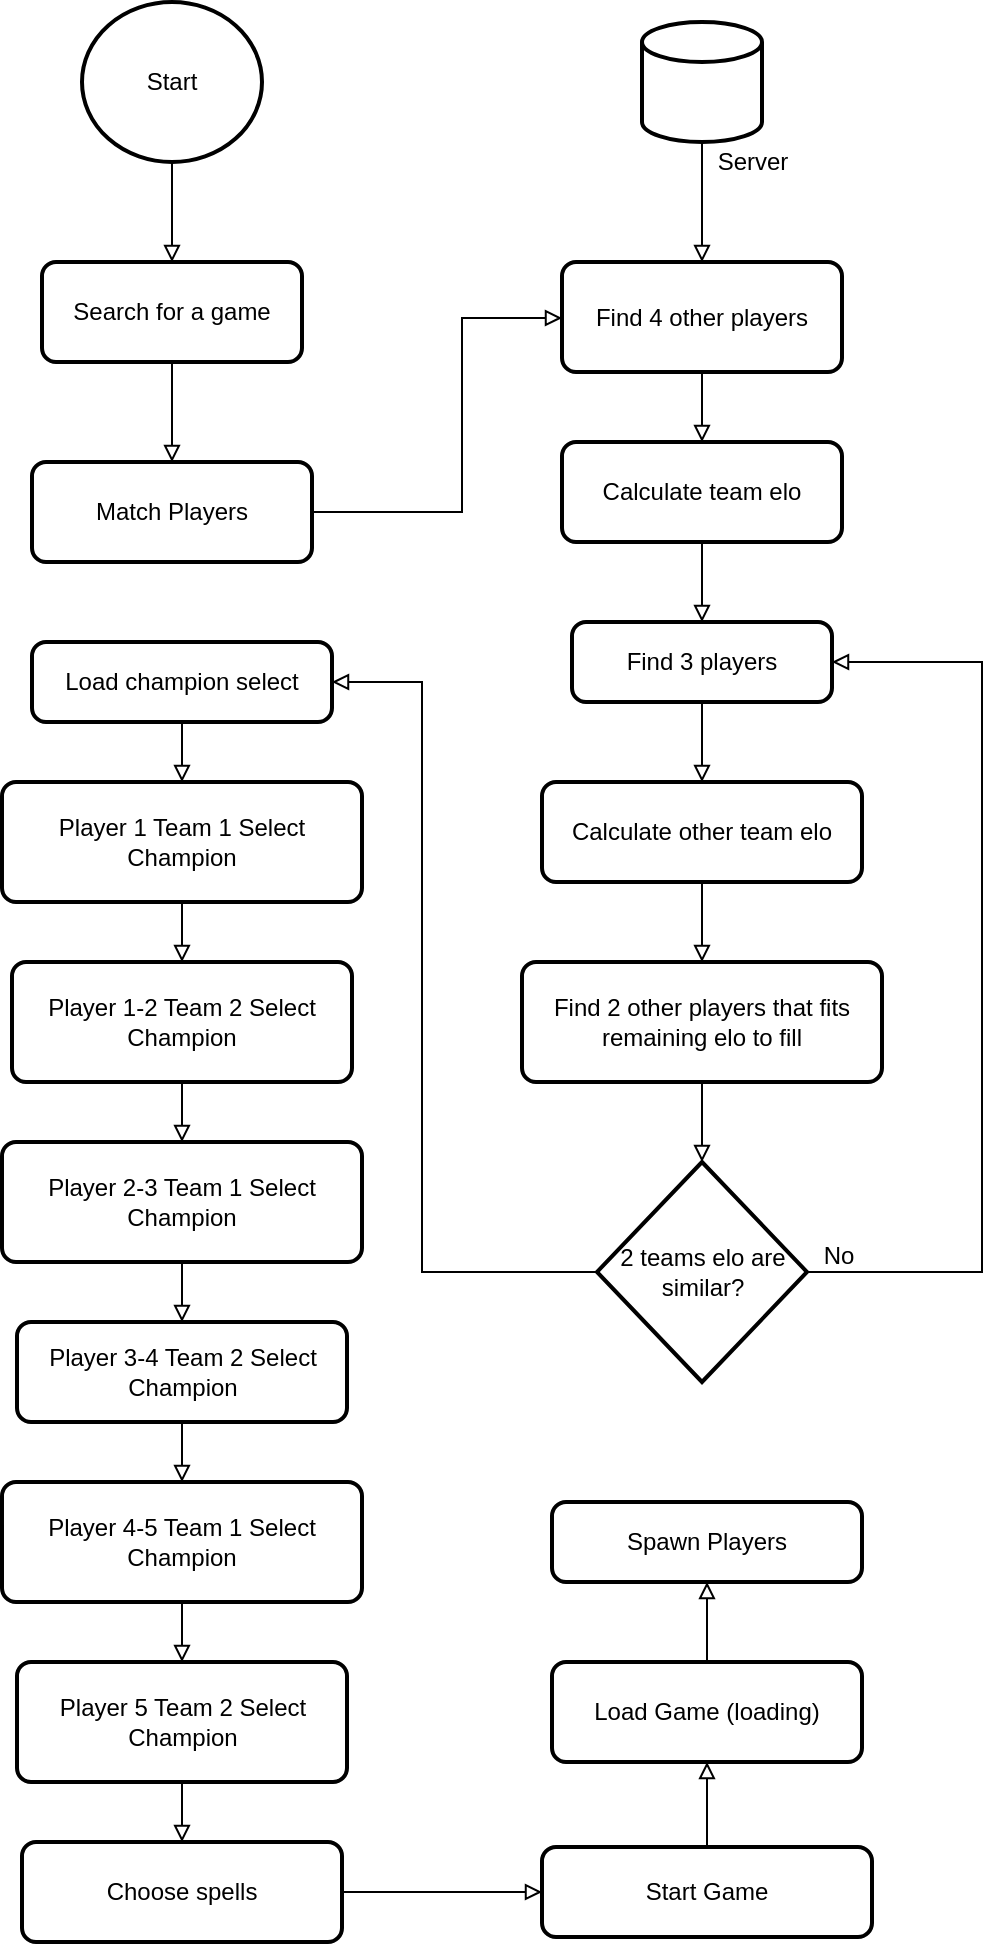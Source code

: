 <mxfile version="12.6.6" type="device"><diagram id="C5RBs43oDa-KdzZeNtuy" name="Page-1"><mxGraphModel dx="1673" dy="934" grid="1" gridSize="10" guides="1" tooltips="1" connect="1" arrows="1" fold="1" page="1" pageScale="1" pageWidth="827" pageHeight="1169" math="0" shadow="0"><root><mxCell id="WIyWlLk6GJQsqaUBKTNV-0"/><mxCell id="WIyWlLk6GJQsqaUBKTNV-1" parent="WIyWlLk6GJQsqaUBKTNV-0"/><mxCell id="YjqBS89vnuQBMuuT8gEp-2" style="edgeStyle=orthogonalEdgeStyle;rounded=0;orthogonalLoop=1;jettySize=auto;html=1;exitX=0.5;exitY=1;exitDx=0;exitDy=0;exitPerimeter=0;endArrow=block;endFill=0;" edge="1" parent="WIyWlLk6GJQsqaUBKTNV-1" source="YjqBS89vnuQBMuuT8gEp-0" target="YjqBS89vnuQBMuuT8gEp-1"><mxGeometry relative="1" as="geometry"/></mxCell><mxCell id="YjqBS89vnuQBMuuT8gEp-0" value="Start" style="strokeWidth=2;html=1;shape=mxgraph.flowchart.start_2;whiteSpace=wrap;" vertex="1" parent="WIyWlLk6GJQsqaUBKTNV-1"><mxGeometry x="270" y="60" width="90" height="80" as="geometry"/></mxCell><mxCell id="YjqBS89vnuQBMuuT8gEp-4" style="edgeStyle=orthogonalEdgeStyle;rounded=0;orthogonalLoop=1;jettySize=auto;html=1;exitX=0.5;exitY=1;exitDx=0;exitDy=0;endArrow=block;endFill=0;" edge="1" parent="WIyWlLk6GJQsqaUBKTNV-1" source="YjqBS89vnuQBMuuT8gEp-1" target="YjqBS89vnuQBMuuT8gEp-3"><mxGeometry relative="1" as="geometry"/></mxCell><mxCell id="YjqBS89vnuQBMuuT8gEp-1" value="Search for a game" style="rounded=1;whiteSpace=wrap;html=1;absoluteArcSize=1;arcSize=14;strokeWidth=2;" vertex="1" parent="WIyWlLk6GJQsqaUBKTNV-1"><mxGeometry x="250" y="190" width="130" height="50" as="geometry"/></mxCell><mxCell id="YjqBS89vnuQBMuuT8gEp-21" style="edgeStyle=orthogonalEdgeStyle;rounded=0;orthogonalLoop=1;jettySize=auto;html=1;exitX=1;exitY=0.5;exitDx=0;exitDy=0;endArrow=block;endFill=0;" edge="1" parent="WIyWlLk6GJQsqaUBKTNV-1" source="YjqBS89vnuQBMuuT8gEp-3" target="YjqBS89vnuQBMuuT8gEp-10"><mxGeometry relative="1" as="geometry"><Array as="points"><mxPoint x="460" y="315"/><mxPoint x="460" y="218"/></Array></mxGeometry></mxCell><mxCell id="YjqBS89vnuQBMuuT8gEp-3" value="Match Players" style="rounded=1;whiteSpace=wrap;html=1;absoluteArcSize=1;arcSize=14;strokeWidth=2;" vertex="1" parent="WIyWlLk6GJQsqaUBKTNV-1"><mxGeometry x="245" y="290" width="140" height="50" as="geometry"/></mxCell><mxCell id="YjqBS89vnuQBMuuT8gEp-11" style="edgeStyle=orthogonalEdgeStyle;rounded=0;orthogonalLoop=1;jettySize=auto;html=1;exitX=0.5;exitY=1;exitDx=0;exitDy=0;exitPerimeter=0;endArrow=block;endFill=0;" edge="1" parent="WIyWlLk6GJQsqaUBKTNV-1" source="YjqBS89vnuQBMuuT8gEp-5" target="YjqBS89vnuQBMuuT8gEp-10"><mxGeometry relative="1" as="geometry"/></mxCell><mxCell id="YjqBS89vnuQBMuuT8gEp-5" value="" style="strokeWidth=2;html=1;shape=mxgraph.flowchart.database;whiteSpace=wrap;" vertex="1" parent="WIyWlLk6GJQsqaUBKTNV-1"><mxGeometry x="550" y="70" width="60" height="60" as="geometry"/></mxCell><mxCell id="YjqBS89vnuQBMuuT8gEp-9" value="Server" style="text;html=1;align=center;verticalAlign=middle;resizable=0;points=[];autosize=1;" vertex="1" parent="WIyWlLk6GJQsqaUBKTNV-1"><mxGeometry x="580" y="130" width="50" height="20" as="geometry"/></mxCell><mxCell id="YjqBS89vnuQBMuuT8gEp-13" style="edgeStyle=orthogonalEdgeStyle;rounded=0;orthogonalLoop=1;jettySize=auto;html=1;exitX=0.5;exitY=1;exitDx=0;exitDy=0;endArrow=block;endFill=0;" edge="1" parent="WIyWlLk6GJQsqaUBKTNV-1" source="YjqBS89vnuQBMuuT8gEp-10" target="YjqBS89vnuQBMuuT8gEp-12"><mxGeometry relative="1" as="geometry"/></mxCell><mxCell id="YjqBS89vnuQBMuuT8gEp-10" value="Find 4 other players" style="rounded=1;whiteSpace=wrap;html=1;absoluteArcSize=1;arcSize=14;strokeWidth=2;" vertex="1" parent="WIyWlLk6GJQsqaUBKTNV-1"><mxGeometry x="510" y="190" width="140" height="55" as="geometry"/></mxCell><mxCell id="YjqBS89vnuQBMuuT8gEp-15" style="edgeStyle=orthogonalEdgeStyle;rounded=0;orthogonalLoop=1;jettySize=auto;html=1;exitX=0.5;exitY=1;exitDx=0;exitDy=0;endArrow=block;endFill=0;" edge="1" parent="WIyWlLk6GJQsqaUBKTNV-1" source="YjqBS89vnuQBMuuT8gEp-12" target="YjqBS89vnuQBMuuT8gEp-14"><mxGeometry relative="1" as="geometry"/></mxCell><mxCell id="YjqBS89vnuQBMuuT8gEp-12" value="Calculate team elo" style="rounded=1;whiteSpace=wrap;html=1;absoluteArcSize=1;arcSize=14;strokeWidth=2;" vertex="1" parent="WIyWlLk6GJQsqaUBKTNV-1"><mxGeometry x="510" y="280" width="140" height="50" as="geometry"/></mxCell><mxCell id="YjqBS89vnuQBMuuT8gEp-17" style="edgeStyle=orthogonalEdgeStyle;rounded=0;orthogonalLoop=1;jettySize=auto;html=1;exitX=0.5;exitY=1;exitDx=0;exitDy=0;endArrow=block;endFill=0;" edge="1" parent="WIyWlLk6GJQsqaUBKTNV-1" source="YjqBS89vnuQBMuuT8gEp-14" target="YjqBS89vnuQBMuuT8gEp-16"><mxGeometry relative="1" as="geometry"/></mxCell><mxCell id="YjqBS89vnuQBMuuT8gEp-14" value="Find 3 players" style="rounded=1;whiteSpace=wrap;html=1;absoluteArcSize=1;arcSize=14;strokeWidth=2;" vertex="1" parent="WIyWlLk6GJQsqaUBKTNV-1"><mxGeometry x="515" y="370" width="130" height="40" as="geometry"/></mxCell><mxCell id="YjqBS89vnuQBMuuT8gEp-20" style="edgeStyle=orthogonalEdgeStyle;rounded=0;orthogonalLoop=1;jettySize=auto;html=1;exitX=0.5;exitY=1;exitDx=0;exitDy=0;endArrow=block;endFill=0;" edge="1" parent="WIyWlLk6GJQsqaUBKTNV-1" source="YjqBS89vnuQBMuuT8gEp-16" target="YjqBS89vnuQBMuuT8gEp-19"><mxGeometry relative="1" as="geometry"/></mxCell><mxCell id="YjqBS89vnuQBMuuT8gEp-16" value="Calculate other team elo" style="rounded=1;whiteSpace=wrap;html=1;absoluteArcSize=1;arcSize=14;strokeWidth=2;" vertex="1" parent="WIyWlLk6GJQsqaUBKTNV-1"><mxGeometry x="500" y="450" width="160" height="50" as="geometry"/></mxCell><mxCell id="YjqBS89vnuQBMuuT8gEp-23" style="edgeStyle=orthogonalEdgeStyle;rounded=0;orthogonalLoop=1;jettySize=auto;html=1;exitX=0.5;exitY=1;exitDx=0;exitDy=0;endArrow=block;endFill=0;" edge="1" parent="WIyWlLk6GJQsqaUBKTNV-1" source="YjqBS89vnuQBMuuT8gEp-19" target="YjqBS89vnuQBMuuT8gEp-22"><mxGeometry relative="1" as="geometry"/></mxCell><mxCell id="YjqBS89vnuQBMuuT8gEp-19" value="Find 2 other players that fits remaining elo to fill" style="rounded=1;whiteSpace=wrap;html=1;absoluteArcSize=1;arcSize=14;strokeWidth=2;" vertex="1" parent="WIyWlLk6GJQsqaUBKTNV-1"><mxGeometry x="490" y="540" width="180" height="60" as="geometry"/></mxCell><mxCell id="YjqBS89vnuQBMuuT8gEp-24" style="edgeStyle=orthogonalEdgeStyle;rounded=0;orthogonalLoop=1;jettySize=auto;html=1;exitX=0;exitY=0.5;exitDx=0;exitDy=0;exitPerimeter=0;endArrow=block;endFill=0;" edge="1" parent="WIyWlLk6GJQsqaUBKTNV-1" source="YjqBS89vnuQBMuuT8gEp-22" target="YjqBS89vnuQBMuuT8gEp-27"><mxGeometry relative="1" as="geometry"><mxPoint x="360" y="420" as="targetPoint"/><Array as="points"><mxPoint x="440" y="695"/><mxPoint x="440" y="400"/></Array></mxGeometry></mxCell><mxCell id="YjqBS89vnuQBMuuT8gEp-25" style="edgeStyle=orthogonalEdgeStyle;rounded=0;orthogonalLoop=1;jettySize=auto;html=1;exitX=1;exitY=0.5;exitDx=0;exitDy=0;exitPerimeter=0;endArrow=block;endFill=0;" edge="1" parent="WIyWlLk6GJQsqaUBKTNV-1" source="YjqBS89vnuQBMuuT8gEp-22" target="YjqBS89vnuQBMuuT8gEp-14"><mxGeometry relative="1" as="geometry"><mxPoint x="690" y="695" as="targetPoint"/><Array as="points"><mxPoint x="720" y="695"/><mxPoint x="720" y="390"/></Array></mxGeometry></mxCell><mxCell id="YjqBS89vnuQBMuuT8gEp-22" value="2 teams elo are similar?" style="strokeWidth=2;html=1;shape=mxgraph.flowchart.decision;whiteSpace=wrap;" vertex="1" parent="WIyWlLk6GJQsqaUBKTNV-1"><mxGeometry x="527.5" y="640" width="105" height="110" as="geometry"/></mxCell><mxCell id="YjqBS89vnuQBMuuT8gEp-26" value="No" style="text;html=1;align=center;verticalAlign=middle;resizable=0;points=[];autosize=1;" vertex="1" parent="WIyWlLk6GJQsqaUBKTNV-1"><mxGeometry x="632.5" y="677" width="30" height="20" as="geometry"/></mxCell><mxCell id="YjqBS89vnuQBMuuT8gEp-29" style="edgeStyle=orthogonalEdgeStyle;rounded=0;orthogonalLoop=1;jettySize=auto;html=1;exitX=0.5;exitY=1;exitDx=0;exitDy=0;endArrow=block;endFill=0;" edge="1" parent="WIyWlLk6GJQsqaUBKTNV-1" source="YjqBS89vnuQBMuuT8gEp-27" target="YjqBS89vnuQBMuuT8gEp-28"><mxGeometry relative="1" as="geometry"/></mxCell><mxCell id="YjqBS89vnuQBMuuT8gEp-27" value="Load champion select" style="rounded=1;whiteSpace=wrap;html=1;absoluteArcSize=1;arcSize=14;strokeWidth=2;" vertex="1" parent="WIyWlLk6GJQsqaUBKTNV-1"><mxGeometry x="245" y="380" width="150" height="40" as="geometry"/></mxCell><mxCell id="YjqBS89vnuQBMuuT8gEp-31" style="edgeStyle=orthogonalEdgeStyle;rounded=0;orthogonalLoop=1;jettySize=auto;html=1;exitX=0.5;exitY=1;exitDx=0;exitDy=0;endArrow=block;endFill=0;" edge="1" parent="WIyWlLk6GJQsqaUBKTNV-1" source="YjqBS89vnuQBMuuT8gEp-28" target="YjqBS89vnuQBMuuT8gEp-30"><mxGeometry relative="1" as="geometry"/></mxCell><mxCell id="YjqBS89vnuQBMuuT8gEp-28" value="Player 1 Team 1 Select Champion" style="rounded=1;whiteSpace=wrap;html=1;absoluteArcSize=1;arcSize=14;strokeWidth=2;" vertex="1" parent="WIyWlLk6GJQsqaUBKTNV-1"><mxGeometry x="230" y="450" width="180" height="60" as="geometry"/></mxCell><mxCell id="YjqBS89vnuQBMuuT8gEp-34" style="edgeStyle=orthogonalEdgeStyle;rounded=0;orthogonalLoop=1;jettySize=auto;html=1;exitX=0.5;exitY=1;exitDx=0;exitDy=0;endArrow=block;endFill=0;" edge="1" parent="WIyWlLk6GJQsqaUBKTNV-1" source="YjqBS89vnuQBMuuT8gEp-30" target="YjqBS89vnuQBMuuT8gEp-32"><mxGeometry relative="1" as="geometry"/></mxCell><mxCell id="YjqBS89vnuQBMuuT8gEp-30" value="Player 1-2 Team 2 Select Champion" style="rounded=1;whiteSpace=wrap;html=1;absoluteArcSize=1;arcSize=14;strokeWidth=2;" vertex="1" parent="WIyWlLk6GJQsqaUBKTNV-1"><mxGeometry x="235" y="540" width="170" height="60" as="geometry"/></mxCell><mxCell id="YjqBS89vnuQBMuuT8gEp-36" style="edgeStyle=orthogonalEdgeStyle;rounded=0;orthogonalLoop=1;jettySize=auto;html=1;exitX=0.5;exitY=1;exitDx=0;exitDy=0;endArrow=block;endFill=0;" edge="1" parent="WIyWlLk6GJQsqaUBKTNV-1" source="YjqBS89vnuQBMuuT8gEp-32" target="YjqBS89vnuQBMuuT8gEp-35"><mxGeometry relative="1" as="geometry"/></mxCell><mxCell id="YjqBS89vnuQBMuuT8gEp-32" value="Player 2-3 Team 1 Select Champion" style="rounded=1;whiteSpace=wrap;html=1;absoluteArcSize=1;arcSize=14;strokeWidth=2;" vertex="1" parent="WIyWlLk6GJQsqaUBKTNV-1"><mxGeometry x="230" y="630" width="180" height="60" as="geometry"/></mxCell><mxCell id="YjqBS89vnuQBMuuT8gEp-38" style="edgeStyle=orthogonalEdgeStyle;rounded=0;orthogonalLoop=1;jettySize=auto;html=1;exitX=0.5;exitY=1;exitDx=0;exitDy=0;endArrow=block;endFill=0;" edge="1" parent="WIyWlLk6GJQsqaUBKTNV-1" source="YjqBS89vnuQBMuuT8gEp-35" target="YjqBS89vnuQBMuuT8gEp-37"><mxGeometry relative="1" as="geometry"/></mxCell><mxCell id="YjqBS89vnuQBMuuT8gEp-35" value="Player 3-4 Team 2 Select Champion" style="rounded=1;whiteSpace=wrap;html=1;absoluteArcSize=1;arcSize=14;strokeWidth=2;" vertex="1" parent="WIyWlLk6GJQsqaUBKTNV-1"><mxGeometry x="237.5" y="720" width="165" height="50" as="geometry"/></mxCell><mxCell id="YjqBS89vnuQBMuuT8gEp-40" style="edgeStyle=orthogonalEdgeStyle;rounded=0;orthogonalLoop=1;jettySize=auto;html=1;exitX=0.5;exitY=1;exitDx=0;exitDy=0;endArrow=block;endFill=0;" edge="1" parent="WIyWlLk6GJQsqaUBKTNV-1" source="YjqBS89vnuQBMuuT8gEp-37" target="YjqBS89vnuQBMuuT8gEp-39"><mxGeometry relative="1" as="geometry"/></mxCell><mxCell id="YjqBS89vnuQBMuuT8gEp-37" value="Player 4-5 Team 1 Select Champion" style="rounded=1;whiteSpace=wrap;html=1;absoluteArcSize=1;arcSize=14;strokeWidth=2;" vertex="1" parent="WIyWlLk6GJQsqaUBKTNV-1"><mxGeometry x="230" y="800" width="180" height="60" as="geometry"/></mxCell><mxCell id="YjqBS89vnuQBMuuT8gEp-42" style="edgeStyle=orthogonalEdgeStyle;rounded=0;orthogonalLoop=1;jettySize=auto;html=1;exitX=0.5;exitY=1;exitDx=0;exitDy=0;endArrow=block;endFill=0;" edge="1" parent="WIyWlLk6GJQsqaUBKTNV-1" source="YjqBS89vnuQBMuuT8gEp-39" target="YjqBS89vnuQBMuuT8gEp-41"><mxGeometry relative="1" as="geometry"/></mxCell><mxCell id="YjqBS89vnuQBMuuT8gEp-39" value="Player 5 Team 2 Select Champion" style="rounded=1;whiteSpace=wrap;html=1;absoluteArcSize=1;arcSize=14;strokeWidth=2;" vertex="1" parent="WIyWlLk6GJQsqaUBKTNV-1"><mxGeometry x="237.5" y="890" width="165" height="60" as="geometry"/></mxCell><mxCell id="YjqBS89vnuQBMuuT8gEp-44" style="edgeStyle=orthogonalEdgeStyle;rounded=0;orthogonalLoop=1;jettySize=auto;html=1;exitX=1;exitY=0.5;exitDx=0;exitDy=0;endArrow=block;endFill=0;" edge="1" parent="WIyWlLk6GJQsqaUBKTNV-1" source="YjqBS89vnuQBMuuT8gEp-41" target="YjqBS89vnuQBMuuT8gEp-43"><mxGeometry relative="1" as="geometry"/></mxCell><mxCell id="YjqBS89vnuQBMuuT8gEp-41" value="Choose spells" style="rounded=1;whiteSpace=wrap;html=1;absoluteArcSize=1;arcSize=14;strokeWidth=2;" vertex="1" parent="WIyWlLk6GJQsqaUBKTNV-1"><mxGeometry x="240" y="980" width="160" height="50" as="geometry"/></mxCell><mxCell id="YjqBS89vnuQBMuuT8gEp-46" style="edgeStyle=orthogonalEdgeStyle;rounded=0;orthogonalLoop=1;jettySize=auto;html=1;exitX=0.5;exitY=0;exitDx=0;exitDy=0;endArrow=block;endFill=0;" edge="1" parent="WIyWlLk6GJQsqaUBKTNV-1" source="YjqBS89vnuQBMuuT8gEp-43" target="YjqBS89vnuQBMuuT8gEp-45"><mxGeometry relative="1" as="geometry"/></mxCell><mxCell id="YjqBS89vnuQBMuuT8gEp-43" value="Start Game" style="rounded=1;whiteSpace=wrap;html=1;absoluteArcSize=1;arcSize=14;strokeWidth=2;" vertex="1" parent="WIyWlLk6GJQsqaUBKTNV-1"><mxGeometry x="500" y="982.5" width="165" height="45" as="geometry"/></mxCell><mxCell id="YjqBS89vnuQBMuuT8gEp-48" style="edgeStyle=orthogonalEdgeStyle;rounded=0;orthogonalLoop=1;jettySize=auto;html=1;exitX=0.5;exitY=0;exitDx=0;exitDy=0;endArrow=block;endFill=0;" edge="1" parent="WIyWlLk6GJQsqaUBKTNV-1" source="YjqBS89vnuQBMuuT8gEp-45" target="YjqBS89vnuQBMuuT8gEp-47"><mxGeometry relative="1" as="geometry"/></mxCell><mxCell id="YjqBS89vnuQBMuuT8gEp-45" value="Load Game (loading)" style="rounded=1;whiteSpace=wrap;html=1;absoluteArcSize=1;arcSize=14;strokeWidth=2;" vertex="1" parent="WIyWlLk6GJQsqaUBKTNV-1"><mxGeometry x="505" y="890" width="155" height="50" as="geometry"/></mxCell><mxCell id="YjqBS89vnuQBMuuT8gEp-47" value="Spawn Players" style="rounded=1;whiteSpace=wrap;html=1;absoluteArcSize=1;arcSize=14;strokeWidth=2;" vertex="1" parent="WIyWlLk6GJQsqaUBKTNV-1"><mxGeometry x="505" y="810" width="155" height="40" as="geometry"/></mxCell></root></mxGraphModel></diagram></mxfile>